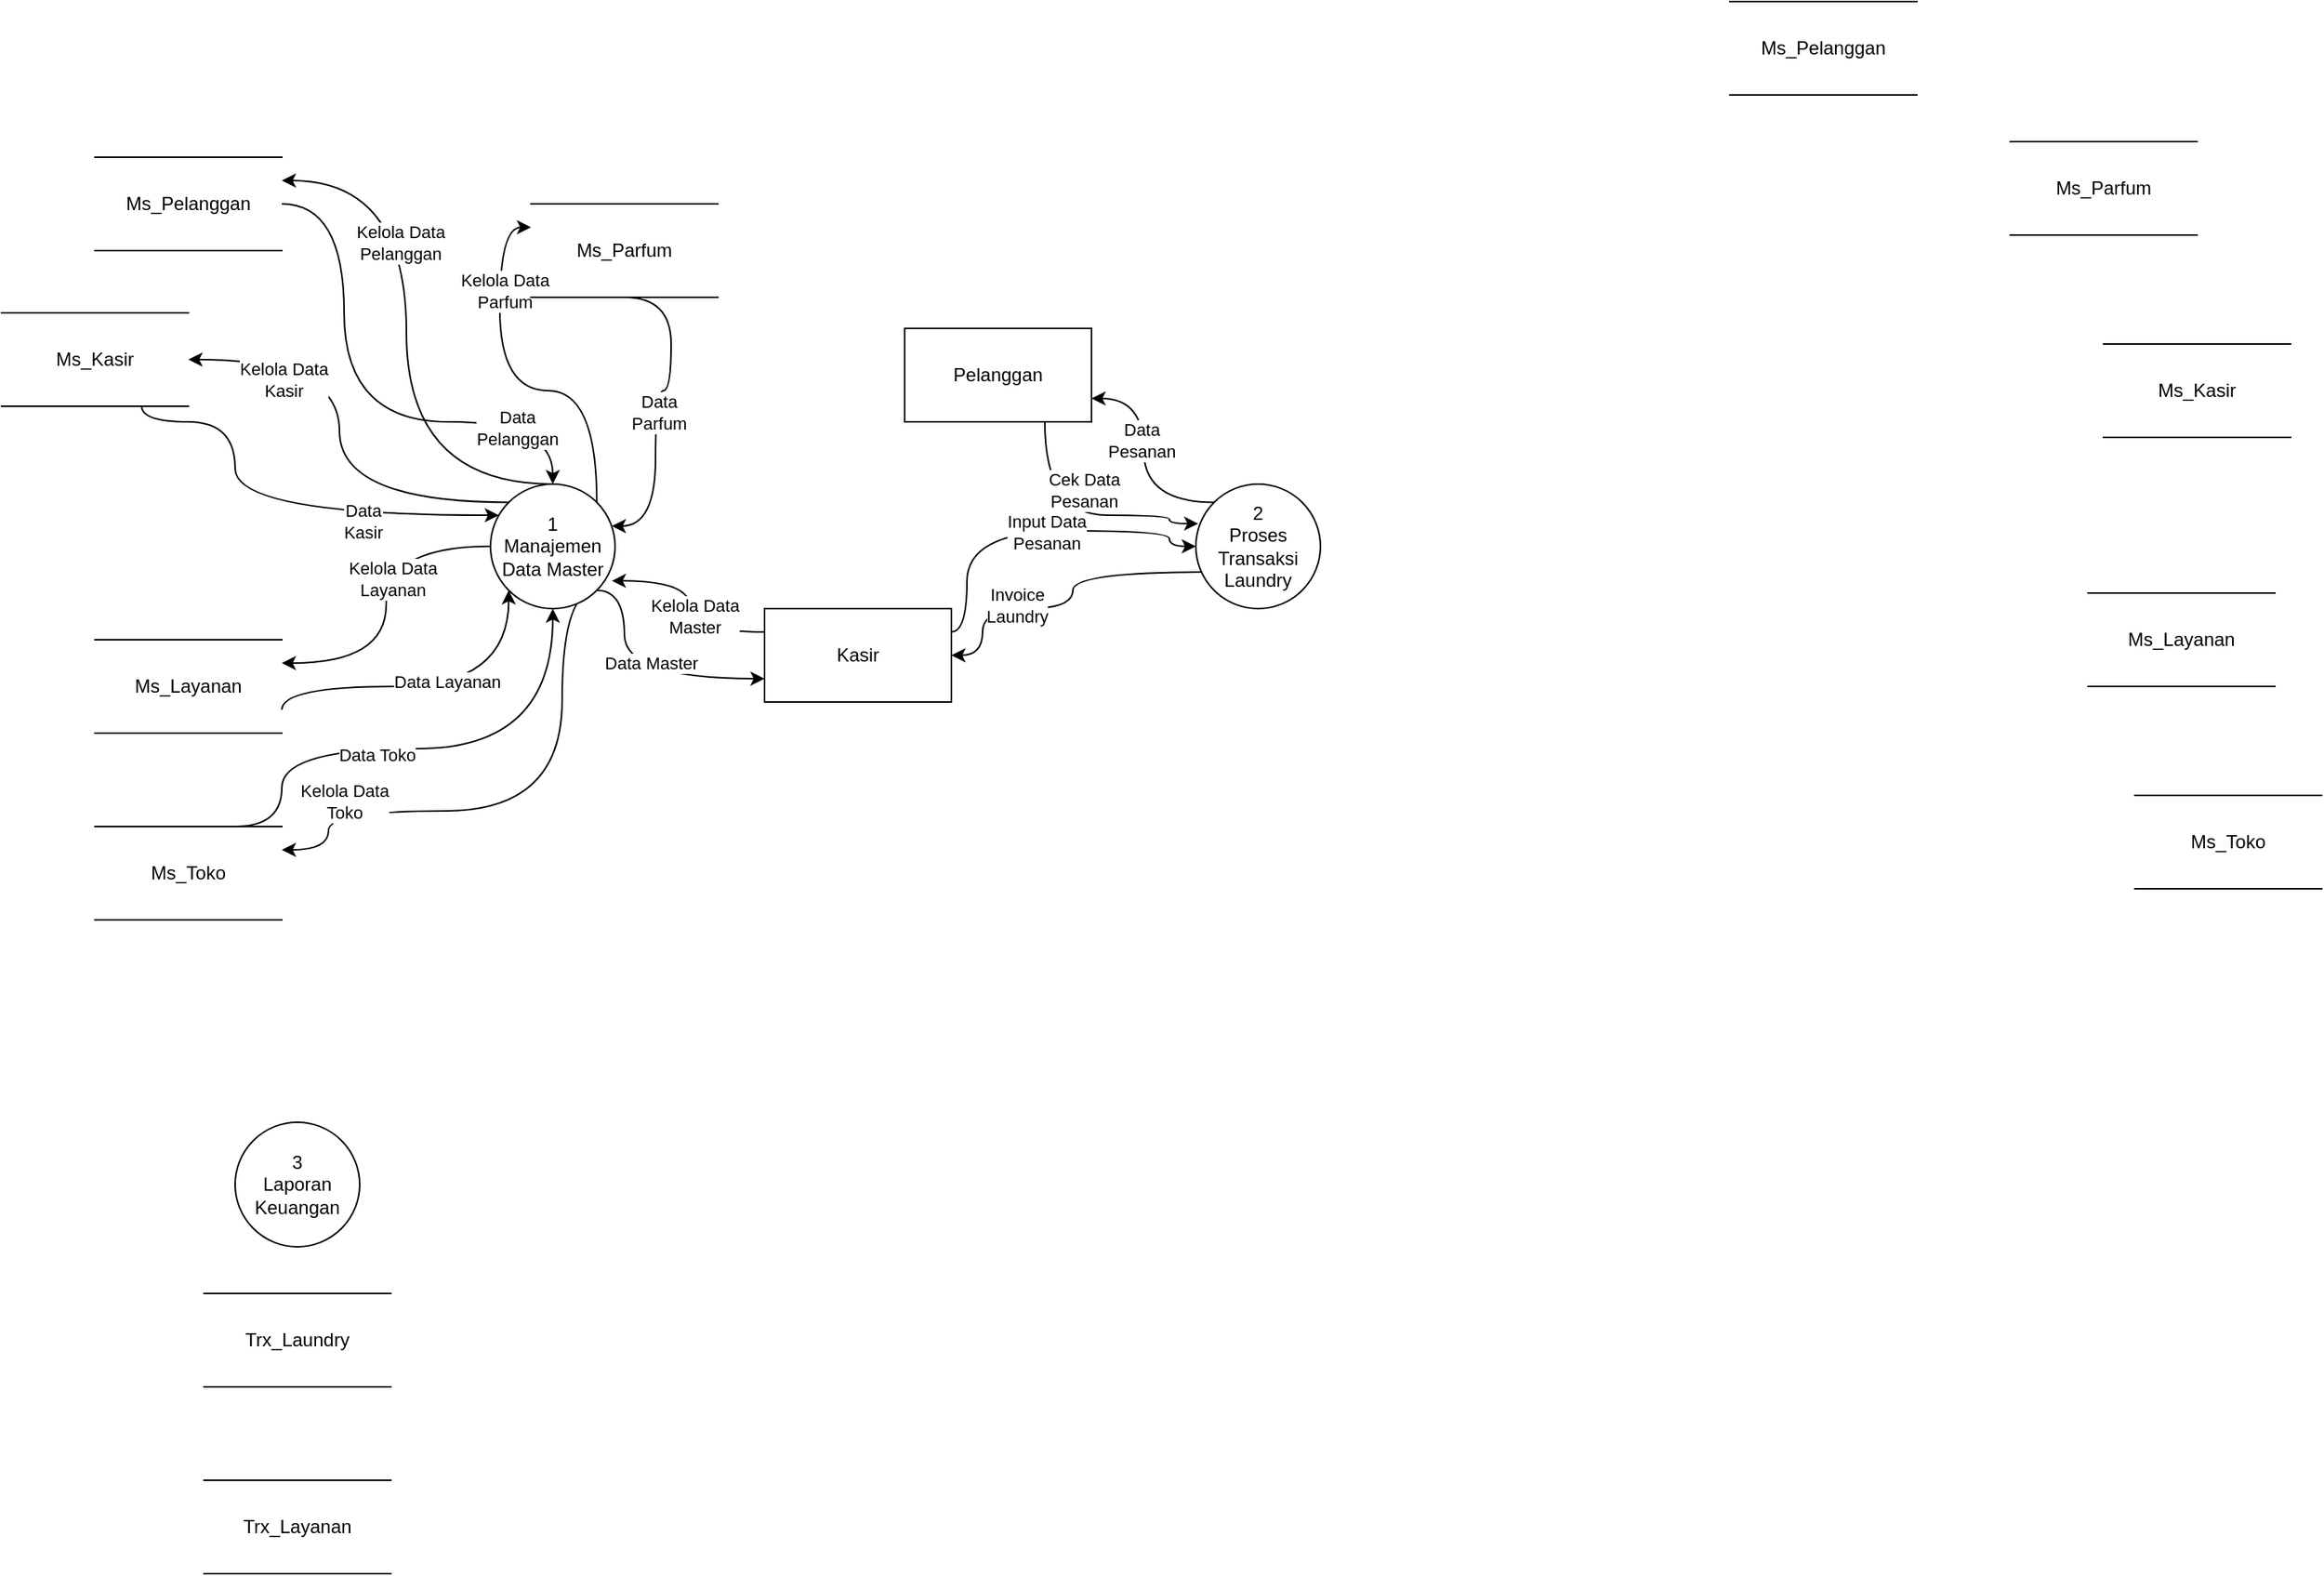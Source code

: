 <mxfile version="27.2.0">
  <diagram name="Page-1" id="xSfu-cIpNM1NF606pljN">
    <mxGraphModel dx="1084" dy="1770" grid="1" gridSize="10" guides="1" tooltips="1" connect="1" arrows="1" fold="1" page="1" pageScale="1" pageWidth="827" pageHeight="1169" math="0" shadow="0">
      <root>
        <mxCell id="0" />
        <mxCell id="1" parent="0" />
        <mxCell id="YZ_7ZJklDh7weQv1-c1d-18" style="edgeStyle=orthogonalEdgeStyle;shape=connector;curved=1;rounded=0;orthogonalLoop=1;jettySize=auto;html=1;exitX=0.5;exitY=0;exitDx=0;exitDy=0;entryX=1;entryY=0.25;entryDx=0;entryDy=0;strokeColor=default;align=center;verticalAlign=middle;fontFamily=Helvetica;fontSize=11;fontColor=default;labelBackgroundColor=default;endArrow=classic;" parent="1" source="YZ_7ZJklDh7weQv1-c1d-3" target="YZ_7ZJklDh7weQv1-c1d-7" edge="1">
          <mxGeometry relative="1" as="geometry">
            <Array as="points">
              <mxPoint x="320" y="260" />
              <mxPoint x="320" y="65" />
            </Array>
          </mxGeometry>
        </mxCell>
        <mxCell id="YZ_7ZJklDh7weQv1-c1d-19" value="Kelola Data&lt;br&gt;Pelanggan" style="edgeLabel;html=1;align=center;verticalAlign=middle;resizable=0;points=[];fontFamily=Helvetica;fontSize=11;fontColor=default;labelBackgroundColor=default;" parent="YZ_7ZJklDh7weQv1-c1d-18" vertex="1" connectable="0">
          <mxGeometry x="0.349" y="4" relative="1" as="geometry">
            <mxPoint as="offset" />
          </mxGeometry>
        </mxCell>
        <mxCell id="YZ_7ZJklDh7weQv1-c1d-24" style="edgeStyle=orthogonalEdgeStyle;shape=connector;curved=1;rounded=0;orthogonalLoop=1;jettySize=auto;html=1;exitX=0;exitY=0;exitDx=0;exitDy=0;entryX=1;entryY=0.5;entryDx=0;entryDy=0;strokeColor=default;align=center;verticalAlign=middle;fontFamily=Helvetica;fontSize=11;fontColor=default;labelBackgroundColor=default;endArrow=classic;" parent="1" source="YZ_7ZJklDh7weQv1-c1d-3" target="YZ_7ZJklDh7weQv1-c1d-8" edge="1">
          <mxGeometry relative="1" as="geometry" />
        </mxCell>
        <mxCell id="YZ_7ZJklDh7weQv1-c1d-26" value="Kelola Data&lt;br&gt;Kasir" style="edgeLabel;html=1;align=center;verticalAlign=middle;resizable=0;points=[];fontFamily=Helvetica;fontSize=11;fontColor=default;labelBackgroundColor=default;" parent="YZ_7ZJklDh7weQv1-c1d-24" vertex="1" connectable="0">
          <mxGeometry x="0.589" y="13" relative="1" as="geometry">
            <mxPoint as="offset" />
          </mxGeometry>
        </mxCell>
        <mxCell id="CbBDcJ3HCzYPkdTsJaEf-1" style="edgeStyle=orthogonalEdgeStyle;rounded=0;orthogonalLoop=1;jettySize=auto;html=1;exitX=0;exitY=0.5;exitDx=0;exitDy=0;entryX=1;entryY=0.25;entryDx=0;entryDy=0;curved=1;" edge="1" parent="1" source="YZ_7ZJklDh7weQv1-c1d-3" target="YZ_7ZJklDh7weQv1-c1d-9">
          <mxGeometry relative="1" as="geometry" />
        </mxCell>
        <mxCell id="CbBDcJ3HCzYPkdTsJaEf-2" value="Kelola Data&lt;div&gt;Layanan&lt;/div&gt;" style="edgeLabel;html=1;align=center;verticalAlign=middle;resizable=0;points=[];fontFamily=Helvetica;fontSize=11;fontColor=default;labelBackgroundColor=default;" vertex="1" connectable="0" parent="CbBDcJ3HCzYPkdTsJaEf-1">
          <mxGeometry x="-0.164" y="4" relative="1" as="geometry">
            <mxPoint as="offset" />
          </mxGeometry>
        </mxCell>
        <mxCell id="CbBDcJ3HCzYPkdTsJaEf-8" style="edgeStyle=orthogonalEdgeStyle;shape=connector;curved=1;rounded=0;orthogonalLoop=1;jettySize=auto;html=1;exitX=1;exitY=1;exitDx=0;exitDy=0;entryX=1;entryY=0.25;entryDx=0;entryDy=0;strokeColor=default;align=center;verticalAlign=middle;fontFamily=Helvetica;fontSize=11;fontColor=default;labelBackgroundColor=default;endArrow=classic;" edge="1" parent="1" source="YZ_7ZJklDh7weQv1-c1d-3" target="YZ_7ZJklDh7weQv1-c1d-10">
          <mxGeometry relative="1" as="geometry">
            <Array as="points">
              <mxPoint x="420" y="328" />
              <mxPoint x="420" y="470" />
              <mxPoint x="270" y="470" />
              <mxPoint x="270" y="495" />
            </Array>
          </mxGeometry>
        </mxCell>
        <mxCell id="CbBDcJ3HCzYPkdTsJaEf-9" value="Kelola Data&lt;br&gt;Toko" style="edgeLabel;html=1;align=center;verticalAlign=middle;resizable=0;points=[];fontFamily=Helvetica;fontSize=11;fontColor=default;labelBackgroundColor=default;" vertex="1" connectable="0" parent="CbBDcJ3HCzYPkdTsJaEf-8">
          <mxGeometry x="0.651" y="-6" relative="1" as="geometry">
            <mxPoint as="offset" />
          </mxGeometry>
        </mxCell>
        <mxCell id="CbBDcJ3HCzYPkdTsJaEf-15" style="edgeStyle=orthogonalEdgeStyle;shape=connector;curved=1;rounded=0;orthogonalLoop=1;jettySize=auto;html=1;exitX=1;exitY=0;exitDx=0;exitDy=0;entryX=0;entryY=0.25;entryDx=0;entryDy=0;strokeColor=default;align=center;verticalAlign=middle;fontFamily=Helvetica;fontSize=11;fontColor=default;labelBackgroundColor=default;endArrow=classic;" edge="1" parent="1" source="YZ_7ZJklDh7weQv1-c1d-3" target="YZ_7ZJklDh7weQv1-c1d-11">
          <mxGeometry relative="1" as="geometry">
            <Array as="points">
              <mxPoint x="443" y="200" />
              <mxPoint x="380" y="200" />
              <mxPoint x="380" y="95" />
            </Array>
          </mxGeometry>
        </mxCell>
        <mxCell id="CbBDcJ3HCzYPkdTsJaEf-17" value="Kelola Data&lt;br&gt;Parfum" style="edgeLabel;html=1;align=center;verticalAlign=middle;resizable=0;points=[];fontFamily=Helvetica;fontSize=11;fontColor=default;labelBackgroundColor=default;" vertex="1" connectable="0" parent="CbBDcJ3HCzYPkdTsJaEf-15">
          <mxGeometry x="0.53" y="-3" relative="1" as="geometry">
            <mxPoint as="offset" />
          </mxGeometry>
        </mxCell>
        <mxCell id="CbBDcJ3HCzYPkdTsJaEf-23" style="edgeStyle=orthogonalEdgeStyle;shape=connector;curved=1;rounded=0;orthogonalLoop=1;jettySize=auto;html=1;exitX=1;exitY=1;exitDx=0;exitDy=0;entryX=0;entryY=0.75;entryDx=0;entryDy=0;strokeColor=default;align=center;verticalAlign=middle;fontFamily=Helvetica;fontSize=11;fontColor=default;labelBackgroundColor=default;endArrow=classic;" edge="1" parent="1" source="YZ_7ZJklDh7weQv1-c1d-3" target="YZ_7ZJklDh7weQv1-c1d-6">
          <mxGeometry relative="1" as="geometry">
            <Array as="points">
              <mxPoint x="460" y="328" />
              <mxPoint x="460" y="385" />
            </Array>
          </mxGeometry>
        </mxCell>
        <mxCell id="CbBDcJ3HCzYPkdTsJaEf-24" value="Data Master" style="edgeLabel;html=1;align=center;verticalAlign=middle;resizable=0;points=[];fontFamily=Helvetica;fontSize=11;fontColor=default;labelBackgroundColor=default;" vertex="1" connectable="0" parent="CbBDcJ3HCzYPkdTsJaEf-23">
          <mxGeometry x="0.108" y="10" relative="1" as="geometry">
            <mxPoint as="offset" />
          </mxGeometry>
        </mxCell>
        <mxCell id="YZ_7ZJklDh7weQv1-c1d-3" value="&lt;div&gt;&lt;span style=&quot;background-color: transparent; color: light-dark(rgb(0, 0, 0), rgb(255, 255, 255));&quot;&gt;1&lt;/span&gt;&lt;/div&gt;&lt;div&gt;&lt;span style=&quot;background-color: transparent; color: light-dark(rgb(0, 0, 0), rgb(255, 255, 255));&quot;&gt;Manajemen&lt;/span&gt;&lt;/div&gt;&lt;div&gt;Data Master&lt;/div&gt;" style="ellipse;whiteSpace=wrap;html=1;aspect=fixed;" parent="1" vertex="1">
          <mxGeometry x="374" y="260" width="80" height="80" as="geometry" />
        </mxCell>
        <mxCell id="YZ_7ZJklDh7weQv1-c1d-4" value="&lt;div&gt;3&lt;/div&gt;&lt;div&gt;Laporan&lt;/div&gt;&lt;div&gt;Keuangan&lt;/div&gt;" style="ellipse;whiteSpace=wrap;html=1;aspect=fixed;" parent="1" vertex="1">
          <mxGeometry x="210" y="670" width="80" height="80" as="geometry" />
        </mxCell>
        <mxCell id="CbBDcJ3HCzYPkdTsJaEf-39" style="edgeStyle=orthogonalEdgeStyle;shape=connector;curved=1;rounded=0;orthogonalLoop=1;jettySize=auto;html=1;exitX=1;exitY=0.25;exitDx=0;exitDy=0;entryX=0;entryY=0.5;entryDx=0;entryDy=0;strokeColor=default;align=center;verticalAlign=middle;fontFamily=Helvetica;fontSize=11;fontColor=default;labelBackgroundColor=default;endArrow=classic;" edge="1" parent="1" source="YZ_7ZJklDh7weQv1-c1d-6" target="YZ_7ZJklDh7weQv1-c1d-2">
          <mxGeometry relative="1" as="geometry">
            <Array as="points">
              <mxPoint x="680" y="355" />
              <mxPoint x="680" y="290" />
              <mxPoint x="810" y="290" />
              <mxPoint x="810" y="300" />
            </Array>
          </mxGeometry>
        </mxCell>
        <mxCell id="CbBDcJ3HCzYPkdTsJaEf-40" value="Input Data&lt;br&gt;Pesanan" style="edgeLabel;html=1;align=center;verticalAlign=middle;resizable=0;points=[];fontFamily=Helvetica;fontSize=11;fontColor=default;labelBackgroundColor=default;" vertex="1" connectable="0" parent="CbBDcJ3HCzYPkdTsJaEf-39">
          <mxGeometry x="0.082" y="-1" relative="1" as="geometry">
            <mxPoint as="offset" />
          </mxGeometry>
        </mxCell>
        <mxCell id="YZ_7ZJklDh7weQv1-c1d-6" value="Kasir" style="rounded=0;whiteSpace=wrap;html=1;" parent="1" vertex="1">
          <mxGeometry x="550" y="340" width="120" height="60" as="geometry" />
        </mxCell>
        <mxCell id="YZ_7ZJklDh7weQv1-c1d-20" style="edgeStyle=orthogonalEdgeStyle;shape=connector;curved=1;rounded=0;orthogonalLoop=1;jettySize=auto;html=1;exitX=1;exitY=0.5;exitDx=0;exitDy=0;entryX=0.5;entryY=0;entryDx=0;entryDy=0;strokeColor=default;align=center;verticalAlign=middle;fontFamily=Helvetica;fontSize=11;fontColor=default;labelBackgroundColor=default;endArrow=classic;" parent="1" source="YZ_7ZJklDh7weQv1-c1d-7" target="YZ_7ZJklDh7weQv1-c1d-3" edge="1">
          <mxGeometry relative="1" as="geometry">
            <Array as="points">
              <mxPoint x="280" y="80" />
              <mxPoint x="280" y="220" />
              <mxPoint x="414" y="220" />
            </Array>
          </mxGeometry>
        </mxCell>
        <mxCell id="CbBDcJ3HCzYPkdTsJaEf-38" value="Data&lt;div&gt;Pelanggan&lt;/div&gt;" style="edgeLabel;html=1;align=center;verticalAlign=middle;resizable=0;points=[];fontFamily=Helvetica;fontSize=11;fontColor=default;labelBackgroundColor=default;" vertex="1" connectable="0" parent="YZ_7ZJklDh7weQv1-c1d-20">
          <mxGeometry x="0.64" y="-4" relative="1" as="geometry">
            <mxPoint as="offset" />
          </mxGeometry>
        </mxCell>
        <mxCell id="YZ_7ZJklDh7weQv1-c1d-7" value="Ms_Pelanggan" style="shape=partialRectangle;whiteSpace=wrap;html=1;left=0;right=0;fillColor=none;" parent="1" vertex="1">
          <mxGeometry x="120" y="50" width="120" height="60" as="geometry" />
        </mxCell>
        <mxCell id="YZ_7ZJklDh7weQv1-c1d-25" style="edgeStyle=orthogonalEdgeStyle;shape=connector;curved=1;rounded=0;orthogonalLoop=1;jettySize=auto;html=1;exitX=0.75;exitY=1;exitDx=0;exitDy=0;strokeColor=default;align=center;verticalAlign=middle;fontFamily=Helvetica;fontSize=11;fontColor=default;labelBackgroundColor=default;endArrow=classic;" parent="1" source="YZ_7ZJklDh7weQv1-c1d-8" target="YZ_7ZJklDh7weQv1-c1d-3" edge="1">
          <mxGeometry relative="1" as="geometry">
            <Array as="points">
              <mxPoint x="150" y="220" />
              <mxPoint x="210" y="220" />
              <mxPoint x="210" y="280" />
            </Array>
          </mxGeometry>
        </mxCell>
        <mxCell id="YZ_7ZJklDh7weQv1-c1d-27" value="Data&lt;br&gt;Kasir" style="edgeLabel;html=1;align=center;verticalAlign=middle;resizable=0;points=[];fontFamily=Helvetica;fontSize=11;fontColor=default;labelBackgroundColor=default;" parent="YZ_7ZJklDh7weQv1-c1d-25" vertex="1" connectable="0">
          <mxGeometry x="0.415" y="-4" relative="1" as="geometry">
            <mxPoint as="offset" />
          </mxGeometry>
        </mxCell>
        <mxCell id="YZ_7ZJklDh7weQv1-c1d-8" value="Ms_Kasir" style="shape=partialRectangle;whiteSpace=wrap;html=1;left=0;right=0;fillColor=none;" parent="1" vertex="1">
          <mxGeometry x="60" y="150" width="120" height="60" as="geometry" />
        </mxCell>
        <mxCell id="CbBDcJ3HCzYPkdTsJaEf-3" style="edgeStyle=orthogonalEdgeStyle;shape=connector;curved=1;rounded=0;orthogonalLoop=1;jettySize=auto;html=1;exitX=1;exitY=0.75;exitDx=0;exitDy=0;entryX=0;entryY=1;entryDx=0;entryDy=0;strokeColor=default;align=center;verticalAlign=middle;fontFamily=Helvetica;fontSize=11;fontColor=default;labelBackgroundColor=default;endArrow=classic;" edge="1" parent="1" source="YZ_7ZJklDh7weQv1-c1d-9" target="YZ_7ZJklDh7weQv1-c1d-3">
          <mxGeometry relative="1" as="geometry">
            <Array as="points">
              <mxPoint x="240" y="390" />
              <mxPoint x="386" y="390" />
            </Array>
          </mxGeometry>
        </mxCell>
        <mxCell id="CbBDcJ3HCzYPkdTsJaEf-5" value="Data Layanan" style="edgeLabel;html=1;align=center;verticalAlign=middle;resizable=0;points=[];fontFamily=Helvetica;fontSize=11;fontColor=default;labelBackgroundColor=default;" vertex="1" connectable="0" parent="CbBDcJ3HCzYPkdTsJaEf-3">
          <mxGeometry x="0.09" y="3" relative="1" as="geometry">
            <mxPoint as="offset" />
          </mxGeometry>
        </mxCell>
        <mxCell id="YZ_7ZJklDh7weQv1-c1d-9" value="Ms_Layanan" style="shape=partialRectangle;whiteSpace=wrap;html=1;left=0;right=0;fillColor=none;" parent="1" vertex="1">
          <mxGeometry x="120" y="360" width="120" height="60" as="geometry" />
        </mxCell>
        <mxCell id="CbBDcJ3HCzYPkdTsJaEf-6" style="edgeStyle=orthogonalEdgeStyle;shape=connector;curved=1;rounded=0;orthogonalLoop=1;jettySize=auto;html=1;exitX=0.75;exitY=0;exitDx=0;exitDy=0;entryX=0.5;entryY=1;entryDx=0;entryDy=0;strokeColor=default;align=center;verticalAlign=middle;fontFamily=Helvetica;fontSize=11;fontColor=default;labelBackgroundColor=default;endArrow=classic;" edge="1" parent="1" source="YZ_7ZJklDh7weQv1-c1d-10" target="YZ_7ZJklDh7weQv1-c1d-3">
          <mxGeometry relative="1" as="geometry">
            <Array as="points">
              <mxPoint x="240" y="480" />
              <mxPoint x="240" y="430" />
              <mxPoint x="414" y="430" />
            </Array>
          </mxGeometry>
        </mxCell>
        <mxCell id="CbBDcJ3HCzYPkdTsJaEf-7" value="Data Toko" style="edgeLabel;html=1;align=center;verticalAlign=middle;resizable=0;points=[];fontFamily=Helvetica;fontSize=11;fontColor=default;labelBackgroundColor=default;" vertex="1" connectable="0" parent="CbBDcJ3HCzYPkdTsJaEf-6">
          <mxGeometry x="-0.184" y="-4" relative="1" as="geometry">
            <mxPoint as="offset" />
          </mxGeometry>
        </mxCell>
        <mxCell id="YZ_7ZJklDh7weQv1-c1d-10" value="Ms_Toko" style="shape=partialRectangle;whiteSpace=wrap;html=1;left=0;right=0;fillColor=none;" parent="1" vertex="1">
          <mxGeometry x="120" y="480" width="120" height="60" as="geometry" />
        </mxCell>
        <mxCell id="YZ_7ZJklDh7weQv1-c1d-11" value="Ms_Parfum" style="shape=partialRectangle;whiteSpace=wrap;html=1;left=0;right=0;fillColor=none;" parent="1" vertex="1">
          <mxGeometry x="400" y="80" width="120" height="60" as="geometry" />
        </mxCell>
        <mxCell id="YZ_7ZJklDh7weQv1-c1d-12" value="Trx_Laundry" style="shape=partialRectangle;whiteSpace=wrap;html=1;left=0;right=0;fillColor=none;" parent="1" vertex="1">
          <mxGeometry x="190" y="780" width="120" height="60" as="geometry" />
        </mxCell>
        <mxCell id="YZ_7ZJklDh7weQv1-c1d-13" value="Trx_Layanan" style="shape=partialRectangle;whiteSpace=wrap;html=1;left=0;right=0;fillColor=none;" parent="1" vertex="1">
          <mxGeometry x="190" y="900" width="120" height="60" as="geometry" />
        </mxCell>
        <mxCell id="CbBDcJ3HCzYPkdTsJaEf-21" style="edgeStyle=orthogonalEdgeStyle;shape=connector;curved=1;rounded=0;orthogonalLoop=1;jettySize=auto;html=1;exitX=0;exitY=0.25;exitDx=0;exitDy=0;entryX=0.974;entryY=0.777;entryDx=0;entryDy=0;entryPerimeter=0;strokeColor=default;align=center;verticalAlign=middle;fontFamily=Helvetica;fontSize=11;fontColor=default;labelBackgroundColor=default;endArrow=classic;" edge="1" parent="1" source="YZ_7ZJklDh7weQv1-c1d-6" target="YZ_7ZJklDh7weQv1-c1d-3">
          <mxGeometry relative="1" as="geometry" />
        </mxCell>
        <mxCell id="CbBDcJ3HCzYPkdTsJaEf-22" value="Kelola Data&lt;div&gt;Master&lt;/div&gt;" style="edgeLabel;html=1;align=center;verticalAlign=middle;resizable=0;points=[];fontFamily=Helvetica;fontSize=11;fontColor=default;labelBackgroundColor=default;" vertex="1" connectable="0" parent="CbBDcJ3HCzYPkdTsJaEf-21">
          <mxGeometry x="-0.115" y="-3" relative="1" as="geometry">
            <mxPoint as="offset" />
          </mxGeometry>
        </mxCell>
        <mxCell id="CbBDcJ3HCzYPkdTsJaEf-25" style="edgeStyle=orthogonalEdgeStyle;shape=connector;curved=1;rounded=0;orthogonalLoop=1;jettySize=auto;html=1;exitX=0.5;exitY=1;exitDx=0;exitDy=0;entryX=0.974;entryY=0.337;entryDx=0;entryDy=0;entryPerimeter=0;strokeColor=default;align=center;verticalAlign=middle;fontFamily=Helvetica;fontSize=11;fontColor=default;labelBackgroundColor=default;endArrow=classic;" edge="1" parent="1" source="YZ_7ZJklDh7weQv1-c1d-11" target="YZ_7ZJklDh7weQv1-c1d-3">
          <mxGeometry relative="1" as="geometry">
            <Array as="points">
              <mxPoint x="490" y="140" />
              <mxPoint x="490" y="200" />
              <mxPoint x="480" y="200" />
              <mxPoint x="480" y="287" />
            </Array>
          </mxGeometry>
        </mxCell>
        <mxCell id="CbBDcJ3HCzYPkdTsJaEf-26" value="Data&lt;div&gt;Parfum&lt;/div&gt;" style="edgeLabel;html=1;align=center;verticalAlign=middle;resizable=0;points=[];fontFamily=Helvetica;fontSize=11;fontColor=default;labelBackgroundColor=default;" vertex="1" connectable="0" parent="CbBDcJ3HCzYPkdTsJaEf-25">
          <mxGeometry x="0.056" y="2" relative="1" as="geometry">
            <mxPoint as="offset" />
          </mxGeometry>
        </mxCell>
        <mxCell id="CbBDcJ3HCzYPkdTsJaEf-29" value="Ms_Pelanggan" style="shape=partialRectangle;whiteSpace=wrap;html=1;left=0;right=0;fillColor=none;" vertex="1" parent="1">
          <mxGeometry x="1170" y="-50" width="120" height="60" as="geometry" />
        </mxCell>
        <mxCell id="CbBDcJ3HCzYPkdTsJaEf-30" value="Ms_Kasir" style="shape=partialRectangle;whiteSpace=wrap;html=1;left=0;right=0;fillColor=none;" vertex="1" parent="1">
          <mxGeometry x="1410" y="170" width="120" height="60" as="geometry" />
        </mxCell>
        <mxCell id="CbBDcJ3HCzYPkdTsJaEf-31" value="Ms_Layanan" style="shape=partialRectangle;whiteSpace=wrap;html=1;left=0;right=0;fillColor=none;" vertex="1" parent="1">
          <mxGeometry x="1400" y="330" width="120" height="60" as="geometry" />
        </mxCell>
        <mxCell id="CbBDcJ3HCzYPkdTsJaEf-32" value="Ms_Toko" style="shape=partialRectangle;whiteSpace=wrap;html=1;left=0;right=0;fillColor=none;" vertex="1" parent="1">
          <mxGeometry x="1430" y="460" width="120" height="60" as="geometry" />
        </mxCell>
        <mxCell id="CbBDcJ3HCzYPkdTsJaEf-33" value="Ms_Parfum" style="shape=partialRectangle;whiteSpace=wrap;html=1;left=0;right=0;fillColor=none;" vertex="1" parent="1">
          <mxGeometry x="1350" y="40" width="120" height="60" as="geometry" />
        </mxCell>
        <mxCell id="CbBDcJ3HCzYPkdTsJaEf-35" style="edgeStyle=orthogonalEdgeStyle;shape=connector;curved=1;rounded=0;orthogonalLoop=1;jettySize=auto;html=1;exitX=0;exitY=0;exitDx=0;exitDy=0;entryX=1;entryY=0.75;entryDx=0;entryDy=0;strokeColor=default;align=center;verticalAlign=middle;fontFamily=Helvetica;fontSize=11;fontColor=default;labelBackgroundColor=default;endArrow=classic;" edge="1" parent="1" source="YZ_7ZJklDh7weQv1-c1d-2" target="YZ_7ZJklDh7weQv1-c1d-5">
          <mxGeometry relative="1" as="geometry" />
        </mxCell>
        <mxCell id="CbBDcJ3HCzYPkdTsJaEf-37" value="Data&lt;div&gt;Pesanan&lt;/div&gt;" style="edgeLabel;html=1;align=center;verticalAlign=middle;resizable=0;points=[];fontFamily=Helvetica;fontSize=11;fontColor=default;labelBackgroundColor=default;" vertex="1" connectable="0" parent="CbBDcJ3HCzYPkdTsJaEf-35">
          <mxGeometry x="0.175" y="2" relative="1" as="geometry">
            <mxPoint as="offset" />
          </mxGeometry>
        </mxCell>
        <mxCell id="CbBDcJ3HCzYPkdTsJaEf-41" style="edgeStyle=orthogonalEdgeStyle;shape=connector;curved=1;rounded=0;orthogonalLoop=1;jettySize=auto;html=1;exitX=0.054;exitY=0.707;exitDx=0;exitDy=0;entryX=1;entryY=0.5;entryDx=0;entryDy=0;strokeColor=default;align=center;verticalAlign=middle;fontFamily=Helvetica;fontSize=11;fontColor=default;labelBackgroundColor=default;endArrow=classic;exitPerimeter=0;" edge="1" parent="1" source="YZ_7ZJklDh7weQv1-c1d-2" target="YZ_7ZJklDh7weQv1-c1d-6">
          <mxGeometry relative="1" as="geometry">
            <Array as="points">
              <mxPoint x="748" y="317" />
              <mxPoint x="748" y="340" />
              <mxPoint x="690" y="340" />
              <mxPoint x="690" y="370" />
            </Array>
          </mxGeometry>
        </mxCell>
        <mxCell id="CbBDcJ3HCzYPkdTsJaEf-44" value="Invoice&lt;div&gt;Laundry&lt;/div&gt;" style="edgeLabel;html=1;align=center;verticalAlign=middle;resizable=0;points=[];fontFamily=Helvetica;fontSize=11;fontColor=default;labelBackgroundColor=default;" vertex="1" connectable="0" parent="CbBDcJ3HCzYPkdTsJaEf-41">
          <mxGeometry x="0.329" y="-2" relative="1" as="geometry">
            <mxPoint as="offset" />
          </mxGeometry>
        </mxCell>
        <mxCell id="YZ_7ZJklDh7weQv1-c1d-2" value="&lt;div&gt;2&lt;/div&gt;&lt;div&gt;Proses&lt;/div&gt;&lt;div&gt;Transaksi&lt;/div&gt;&lt;div&gt;Laundry&lt;/div&gt;" style="ellipse;whiteSpace=wrap;html=1;aspect=fixed;" parent="1" vertex="1">
          <mxGeometry x="827" y="260" width="80" height="80" as="geometry" />
        </mxCell>
        <mxCell id="YZ_7ZJklDh7weQv1-c1d-5" value="Pelanggan" style="rounded=0;whiteSpace=wrap;html=1;" parent="1" vertex="1">
          <mxGeometry x="640" y="160" width="120" height="60" as="geometry" />
        </mxCell>
        <mxCell id="CbBDcJ3HCzYPkdTsJaEf-34" style="edgeStyle=orthogonalEdgeStyle;shape=connector;curved=1;rounded=0;orthogonalLoop=1;jettySize=auto;html=1;exitX=0.75;exitY=1;exitDx=0;exitDy=0;entryX=0.019;entryY=0.318;entryDx=0;entryDy=0;entryPerimeter=0;strokeColor=default;align=center;verticalAlign=middle;fontFamily=Helvetica;fontSize=11;fontColor=default;labelBackgroundColor=default;endArrow=classic;" edge="1" parent="1" source="YZ_7ZJklDh7weQv1-c1d-5" target="YZ_7ZJklDh7weQv1-c1d-2">
          <mxGeometry relative="1" as="geometry">
            <Array as="points">
              <mxPoint x="730" y="280" />
              <mxPoint x="810" y="280" />
              <mxPoint x="810" y="285" />
            </Array>
          </mxGeometry>
        </mxCell>
        <mxCell id="CbBDcJ3HCzYPkdTsJaEf-36" value="Cek Data&lt;br&gt;Pesanan" style="edgeLabel;html=1;align=center;verticalAlign=middle;resizable=0;points=[];fontFamily=Helvetica;fontSize=11;fontColor=default;labelBackgroundColor=default;" vertex="1" connectable="0" parent="CbBDcJ3HCzYPkdTsJaEf-34">
          <mxGeometry x="0.038" y="16" relative="1" as="geometry">
            <mxPoint as="offset" />
          </mxGeometry>
        </mxCell>
      </root>
    </mxGraphModel>
  </diagram>
</mxfile>
